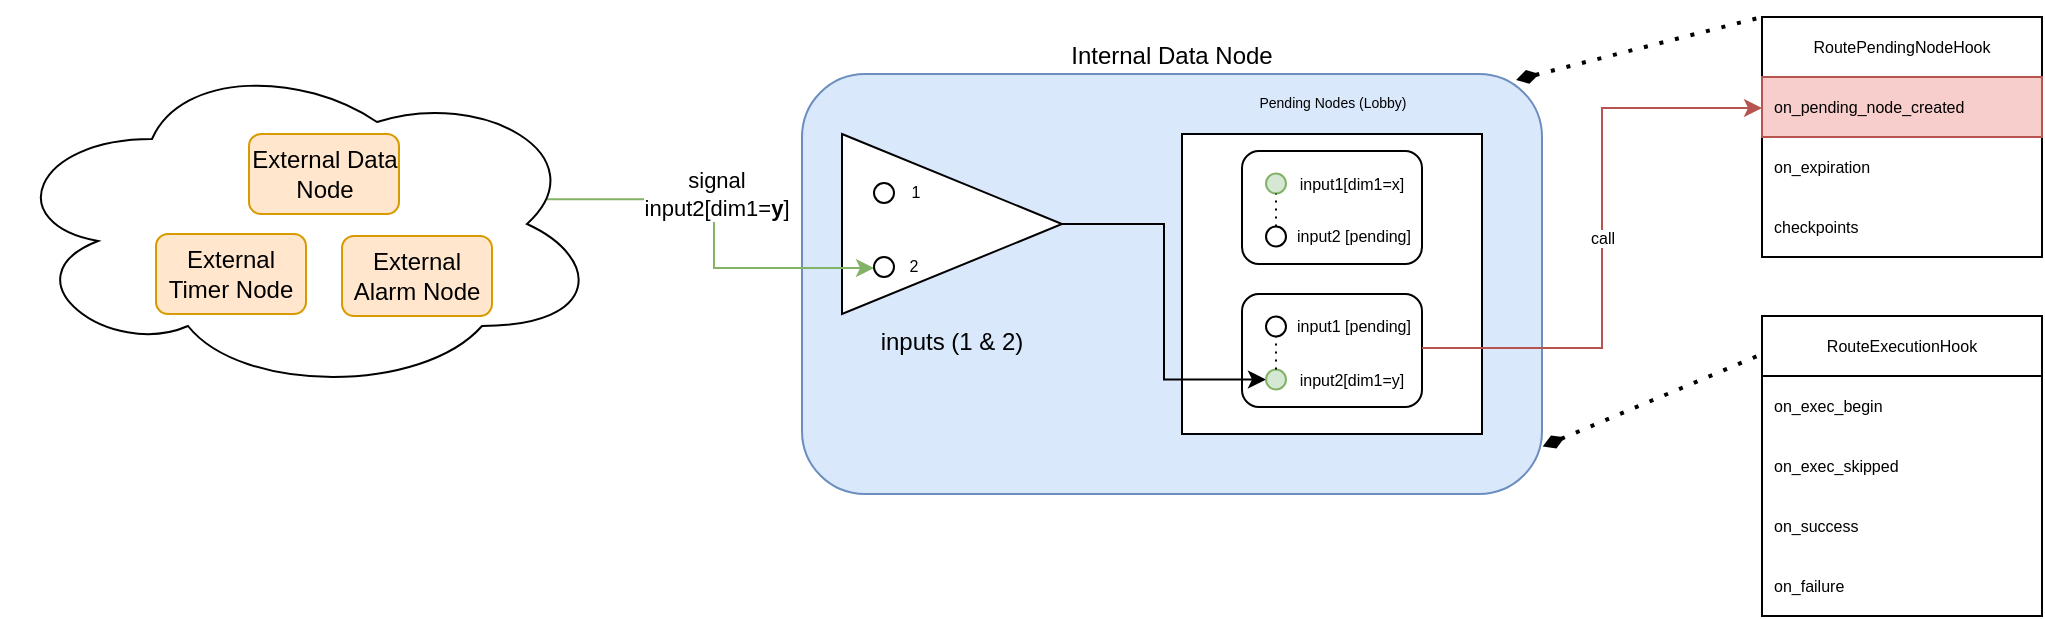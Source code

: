 <mxfile version="17.4.4" type="device"><diagram id="QGQ7VJN9FqmunsjFjlf8" name="Page-1"><mxGraphModel dx="2921" dy="1716" grid="1" gridSize="10" guides="1" tooltips="1" connect="1" arrows="1" fold="1" page="1" pageScale="1" pageWidth="850" pageHeight="1100" math="0" shadow="0"><root><mxCell id="0"/><mxCell id="1" parent="0"/><mxCell id="q12CQH4DrVXbeyM8TDPM-4" value="Internal Data Node" style="html=1;whiteSpace=wrap;rounded=1;dropTarget=0;fillColor=#dae8fc;strokeColor=#6c8ebf;labelPosition=center;verticalLabelPosition=top;align=center;verticalAlign=bottom;" parent="1" vertex="1"><mxGeometry x="-1170" y="-1010" width="370" height="210" as="geometry"/></mxCell><mxCell id="q12CQH4DrVXbeyM8TDPM-27" value="" style="rounded=0;whiteSpace=wrap;html=1;fontSize=8;labelPosition=center;verticalLabelPosition=top;align=center;verticalAlign=bottom;" parent="1" vertex="1"><mxGeometry x="-980" y="-980" width="150" height="150" as="geometry"/></mxCell><mxCell id="cnsgDhaGRVUh2SmLshKD-1" value="" style="rounded=1;whiteSpace=wrap;html=1;fontSize=8;" vertex="1" parent="1"><mxGeometry x="-950" y="-900" width="90" height="56.5" as="geometry"/></mxCell><mxCell id="q12CQH4DrVXbeyM8TDPM-48" value="" style="rounded=1;whiteSpace=wrap;html=1;fontSize=8;" parent="1" vertex="1"><mxGeometry x="-950" y="-971.5" width="90" height="56.5" as="geometry"/></mxCell><mxCell id="q12CQH4DrVXbeyM8TDPM-8" value="inputs (1 &amp;amp; 2)" style="triangle;whiteSpace=wrap;html=1;labelPosition=center;verticalLabelPosition=bottom;align=center;verticalAlign=top;" parent="1" vertex="1"><mxGeometry x="-1150" y="-980" width="110" height="90" as="geometry"/></mxCell><mxCell id="q12CQH4DrVXbeyM8TDPM-5" style="edgeStyle=orthogonalEdgeStyle;rounded=0;orthogonalLoop=1;jettySize=auto;html=1;entryX=0;entryY=0.5;entryDx=0;entryDy=0;exitX=0.902;exitY=0.427;exitDx=0;exitDy=0;exitPerimeter=0;fillColor=#d5e8d4;strokeColor=#82b366;" parent="1" source="q12CQH4DrVXbeyM8TDPM-19" target="q12CQH4DrVXbeyM8TDPM-42" edge="1"><mxGeometry relative="1" as="geometry"><mxPoint x="-1260" y="-974.971" as="sourcePoint"/><Array as="points"><mxPoint x="-1214" y="-947"/><mxPoint x="-1214" y="-913"/><mxPoint x="-1134" y="-913"/></Array></mxGeometry></mxCell><mxCell id="q12CQH4DrVXbeyM8TDPM-6" value="&lt;div&gt;signal&lt;/div&gt;&lt;div&gt;input2[dim1=&lt;b&gt;y&lt;/b&gt;]&lt;br&gt;&lt;/div&gt;" style="edgeLabel;html=1;align=center;verticalAlign=middle;resizable=0;points=[];" parent="q12CQH4DrVXbeyM8TDPM-5" vertex="1" connectable="0"><mxGeometry x="-0.324" y="-1" relative="1" as="geometry"><mxPoint x="19" y="-4" as="offset"/></mxGeometry></mxCell><mxCell id="q12CQH4DrVXbeyM8TDPM-7" value="" style="edgeStyle=orthogonalEdgeStyle;rounded=0;orthogonalLoop=1;jettySize=auto;html=1;entryX=0;entryY=0.5;entryDx=0;entryDy=0;" parent="1" source="q12CQH4DrVXbeyM8TDPM-8" target="cnsgDhaGRVUh2SmLshKD-3" edge="1"><mxGeometry relative="1" as="geometry"><mxPoint x="-980" y="-935" as="targetPoint"/></mxGeometry></mxCell><mxCell id="q12CQH4DrVXbeyM8TDPM-19" value="" style="ellipse;shape=cloud;whiteSpace=wrap;html=1;fontSize=8;" parent="1" vertex="1"><mxGeometry x="-1570" y="-1020" width="300" height="170" as="geometry"/></mxCell><mxCell id="q12CQH4DrVXbeyM8TDPM-20" value="External Data Node" style="html=1;whiteSpace=wrap;rounded=1;dropTarget=0;fillColor=#ffe6cc;strokeColor=#d79b00;" parent="1" vertex="1"><mxGeometry x="-1446.5" y="-980" width="75" height="40" as="geometry"/></mxCell><mxCell id="q12CQH4DrVXbeyM8TDPM-21" value="External Alarm Node" style="html=1;whiteSpace=wrap;rounded=1;dropTarget=0;fillColor=#ffe6cc;strokeColor=#d79b00;" parent="1" vertex="1"><mxGeometry x="-1400" y="-929" width="75" height="40" as="geometry"/></mxCell><mxCell id="q12CQH4DrVXbeyM8TDPM-25" value="External Timer Node" style="html=1;whiteSpace=wrap;rounded=1;dropTarget=0;fillColor=#ffe6cc;strokeColor=#d79b00;" parent="1" vertex="1"><mxGeometry x="-1493" y="-930" width="75" height="40" as="geometry"/></mxCell><mxCell id="q12CQH4DrVXbeyM8TDPM-34" value="&lt;font style=&quot;font-size: 7px&quot;&gt;Pending Nodes (Lobby)&lt;br&gt;&lt;/font&gt;" style="text;html=1;strokeColor=none;fillColor=none;align=center;verticalAlign=middle;whiteSpace=wrap;rounded=0;fontSize=7;" parent="1" vertex="1"><mxGeometry x="-957.5" y="-1010" width="105" height="30" as="geometry"/></mxCell><mxCell id="q12CQH4DrVXbeyM8TDPM-38" value="" style="ellipse;whiteSpace=wrap;html=1;aspect=fixed;labelPosition=right;verticalLabelPosition=top;align=left;verticalAlign=bottom;fontSize=8;fillColor=#d5e8d4;strokeColor=#82b366;" parent="1" vertex="1"><mxGeometry x="-938" y="-960.25" width="10" height="10" as="geometry"/></mxCell><mxCell id="q12CQH4DrVXbeyM8TDPM-39" value="" style="ellipse;whiteSpace=wrap;html=1;aspect=fixed;" parent="1" vertex="1"><mxGeometry x="-938" y="-933.75" width="10" height="10" as="geometry"/></mxCell><mxCell id="q12CQH4DrVXbeyM8TDPM-40" value="input1[dim1=x]" style="text;html=1;strokeColor=none;fillColor=none;align=center;verticalAlign=middle;whiteSpace=wrap;rounded=0;fontSize=8;" parent="1" vertex="1"><mxGeometry x="-919" y="-966" width="48" height="21.5" as="geometry"/></mxCell><mxCell id="q12CQH4DrVXbeyM8TDPM-41" value="" style="ellipse;whiteSpace=wrap;html=1;aspect=fixed;labelPosition=right;verticalLabelPosition=top;align=left;verticalAlign=bottom;fontSize=8;" parent="1" vertex="1"><mxGeometry x="-1134" y="-955.5" width="10" height="10" as="geometry"/></mxCell><mxCell id="q12CQH4DrVXbeyM8TDPM-42" value="" style="ellipse;whiteSpace=wrap;html=1;aspect=fixed;" parent="1" vertex="1"><mxGeometry x="-1134" y="-918.5" width="10" height="10" as="geometry"/></mxCell><mxCell id="q12CQH4DrVXbeyM8TDPM-45" value="1" style="text;html=1;strokeColor=none;fillColor=none;align=center;verticalAlign=middle;whiteSpace=wrap;rounded=0;fontSize=8;" parent="1" vertex="1"><mxGeometry x="-1125" y="-961" width="24" height="20" as="geometry"/></mxCell><mxCell id="q12CQH4DrVXbeyM8TDPM-46" value="2" style="text;html=1;strokeColor=none;fillColor=none;align=center;verticalAlign=middle;whiteSpace=wrap;rounded=0;fontSize=8;" parent="1" vertex="1"><mxGeometry x="-1126" y="-924.5" width="24" height="20" as="geometry"/></mxCell><mxCell id="q12CQH4DrVXbeyM8TDPM-49" value="" style="endArrow=none;dashed=1;html=1;dashPattern=1 3;strokeWidth=1;rounded=0;fontSize=8;entryX=0.5;entryY=1;entryDx=0;entryDy=0;exitX=0.5;exitY=0;exitDx=0;exitDy=0;" parent="1" source="q12CQH4DrVXbeyM8TDPM-39" target="q12CQH4DrVXbeyM8TDPM-38" edge="1"><mxGeometry width="50" height="50" relative="1" as="geometry"><mxPoint x="-1119" y="-908.5" as="sourcePoint"/><mxPoint x="-1119" y="-935.5" as="targetPoint"/></mxGeometry></mxCell><mxCell id="cnsgDhaGRVUh2SmLshKD-2" value="" style="ellipse;whiteSpace=wrap;html=1;aspect=fixed;labelPosition=right;verticalLabelPosition=top;align=left;verticalAlign=bottom;fontSize=8;fillColor=#FFFFFF;strokeColor=#000000;" vertex="1" parent="1"><mxGeometry x="-938" y="-888.75" width="10" height="10" as="geometry"/></mxCell><mxCell id="cnsgDhaGRVUh2SmLshKD-3" value="" style="ellipse;whiteSpace=wrap;html=1;aspect=fixed;fillColor=#d5e8d4;strokeColor=#82b366;" vertex="1" parent="1"><mxGeometry x="-938" y="-862.25" width="10" height="10" as="geometry"/></mxCell><mxCell id="cnsgDhaGRVUh2SmLshKD-5" value="input2[dim1=y]" style="text;html=1;strokeColor=none;fillColor=none;align=center;verticalAlign=middle;whiteSpace=wrap;rounded=0;fontSize=8;" vertex="1" parent="1"><mxGeometry x="-902" y="-868" width="14" height="21.5" as="geometry"/></mxCell><mxCell id="cnsgDhaGRVUh2SmLshKD-6" value="" style="endArrow=none;dashed=1;html=1;dashPattern=1 3;strokeWidth=1;rounded=0;fontSize=8;entryX=0.5;entryY=1;entryDx=0;entryDy=0;exitX=0.5;exitY=0;exitDx=0;exitDy=0;" edge="1" parent="1" source="cnsgDhaGRVUh2SmLshKD-3" target="cnsgDhaGRVUh2SmLshKD-2"><mxGeometry width="50" height="50" relative="1" as="geometry"><mxPoint x="-1119" y="-837" as="sourcePoint"/><mxPoint x="-1119" y="-864" as="targetPoint"/></mxGeometry></mxCell><mxCell id="cnsgDhaGRVUh2SmLshKD-8" value="input2 [pending]" style="text;html=1;strokeColor=none;fillColor=none;align=center;verticalAlign=middle;whiteSpace=wrap;rounded=0;fontSize=8;" vertex="1" parent="1"><mxGeometry x="-928" y="-939.5" width="68" height="21.5" as="geometry"/></mxCell><mxCell id="cnsgDhaGRVUh2SmLshKD-9" value="input1 [pending]" style="text;html=1;strokeColor=none;fillColor=none;align=center;verticalAlign=middle;whiteSpace=wrap;rounded=0;fontSize=8;" vertex="1" parent="1"><mxGeometry x="-928" y="-894.5" width="68" height="21.5" as="geometry"/></mxCell><mxCell id="cnsgDhaGRVUh2SmLshKD-19" value="call" style="edgeStyle=orthogonalEdgeStyle;rounded=0;orthogonalLoop=1;jettySize=auto;html=1;fontSize=8;strokeWidth=1;fillColor=#f8cecc;strokeColor=#b85450;exitX=1;exitY=1;exitDx=0;exitDy=0;" edge="1" parent="1" target="cnsgDhaGRVUh2SmLshKD-21" source="cnsgDhaGRVUh2SmLshKD-9"><mxGeometry relative="1" as="geometry"><mxPoint x="-858" y="-940" as="sourcePoint"/><Array as="points"><mxPoint x="-770" y="-873"/><mxPoint x="-770" y="-993"/></Array></mxGeometry></mxCell><mxCell id="cnsgDhaGRVUh2SmLshKD-20" value="RoutePendingNodeHook" style="swimlane;fontStyle=0;childLayout=stackLayout;horizontal=1;startSize=30;horizontalStack=0;resizeParent=1;resizeParentMax=0;resizeLast=0;collapsible=1;marginBottom=0;fontSize=8;strokeColor=#000000;" vertex="1" parent="1"><mxGeometry x="-690" y="-1038.5" width="140" height="120" as="geometry"/></mxCell><mxCell id="cnsgDhaGRVUh2SmLshKD-21" value="on_pending_node_created" style="text;strokeColor=#b85450;fillColor=#f8cecc;align=left;verticalAlign=middle;spacingLeft=4;spacingRight=4;overflow=hidden;points=[[0,0.5],[1,0.5]];portConstraint=eastwest;rotatable=0;fontSize=8;" vertex="1" parent="cnsgDhaGRVUh2SmLshKD-20"><mxGeometry y="30" width="140" height="30" as="geometry"/></mxCell><mxCell id="cnsgDhaGRVUh2SmLshKD-22" value="on_expiration" style="text;strokeColor=none;fillColor=none;align=left;verticalAlign=middle;spacingLeft=4;spacingRight=4;overflow=hidden;points=[[0,0.5],[1,0.5]];portConstraint=eastwest;rotatable=0;fontSize=8;" vertex="1" parent="cnsgDhaGRVUh2SmLshKD-20"><mxGeometry y="60" width="140" height="30" as="geometry"/></mxCell><mxCell id="cnsgDhaGRVUh2SmLshKD-23" value="checkpoints" style="text;strokeColor=none;fillColor=none;align=left;verticalAlign=middle;spacingLeft=4;spacingRight=4;overflow=hidden;points=[[0,0.5],[1,0.5]];portConstraint=eastwest;rotatable=0;fontSize=8;" vertex="1" parent="cnsgDhaGRVUh2SmLshKD-20"><mxGeometry y="90" width="140" height="30" as="geometry"/></mxCell><mxCell id="cnsgDhaGRVUh2SmLshKD-24" value="RouteExecutionHook" style="swimlane;fontStyle=0;childLayout=stackLayout;horizontal=1;startSize=30;horizontalStack=0;resizeParent=1;resizeParentMax=0;resizeLast=0;collapsible=1;marginBottom=0;fontSize=8;strokeColor=#000000;" vertex="1" parent="1"><mxGeometry x="-690" y="-889" width="140" height="150" as="geometry"/></mxCell><mxCell id="cnsgDhaGRVUh2SmLshKD-25" value="on_exec_begin" style="text;strokeColor=none;fillColor=none;align=left;verticalAlign=middle;spacingLeft=4;spacingRight=4;overflow=hidden;points=[[0,0.5],[1,0.5]];portConstraint=eastwest;rotatable=0;fontSize=8;" vertex="1" parent="cnsgDhaGRVUh2SmLshKD-24"><mxGeometry y="30" width="140" height="30" as="geometry"/></mxCell><mxCell id="cnsgDhaGRVUh2SmLshKD-26" value="on_exec_skipped" style="text;strokeColor=none;fillColor=none;align=left;verticalAlign=middle;spacingLeft=4;spacingRight=4;overflow=hidden;points=[[0,0.5],[1,0.5]];portConstraint=eastwest;rotatable=0;fontSize=8;" vertex="1" parent="cnsgDhaGRVUh2SmLshKD-24"><mxGeometry y="60" width="140" height="30" as="geometry"/></mxCell><mxCell id="cnsgDhaGRVUh2SmLshKD-27" value="on_success" style="text;strokeColor=none;fillColor=none;align=left;verticalAlign=middle;spacingLeft=4;spacingRight=4;overflow=hidden;points=[[0,0.5],[1,0.5]];portConstraint=eastwest;rotatable=0;fontSize=8;" vertex="1" parent="cnsgDhaGRVUh2SmLshKD-24"><mxGeometry y="90" width="140" height="30" as="geometry"/></mxCell><mxCell id="cnsgDhaGRVUh2SmLshKD-28" value="on_failure" style="text;strokeColor=none;fillColor=none;align=left;verticalAlign=middle;spacingLeft=4;spacingRight=4;overflow=hidden;points=[[0,0.5],[1,0.5]];portConstraint=eastwest;rotatable=0;fontSize=8;" vertex="1" parent="cnsgDhaGRVUh2SmLshKD-24"><mxGeometry y="120" width="140" height="30" as="geometry"/></mxCell><mxCell id="cnsgDhaGRVUh2SmLshKD-29" value="" style="endArrow=none;dashed=1;html=1;dashPattern=1 3;strokeWidth=2;rounded=0;fontSize=8;exitX=1.001;exitY=0.887;exitDx=0;exitDy=0;startArrow=diamondThin;startFill=1;entryX=0;entryY=0.127;entryDx=0;entryDy=0;entryPerimeter=0;exitPerimeter=0;" edge="1" parent="1" target="cnsgDhaGRVUh2SmLshKD-24"><mxGeometry width="50" height="50" relative="1" as="geometry"><mxPoint x="-799.63" y="-823.73" as="sourcePoint"/><mxPoint x="-690" y="-790" as="targetPoint"/></mxGeometry></mxCell><mxCell id="cnsgDhaGRVUh2SmLshKD-30" value="" style="endArrow=none;dashed=1;html=1;dashPattern=1 3;strokeWidth=2;rounded=0;fontSize=8;exitX=0.965;exitY=0.014;exitDx=0;exitDy=0;entryX=0;entryY=0;entryDx=0;entryDy=0;startArrow=diamondThin;startFill=1;exitPerimeter=0;" edge="1" parent="1" target="cnsgDhaGRVUh2SmLshKD-20"><mxGeometry width="50" height="50" relative="1" as="geometry"><mxPoint x="-812.95" y="-1007.06" as="sourcePoint"/><mxPoint x="-680" y="-780" as="targetPoint"/></mxGeometry></mxCell></root></mxGraphModel></diagram></mxfile>